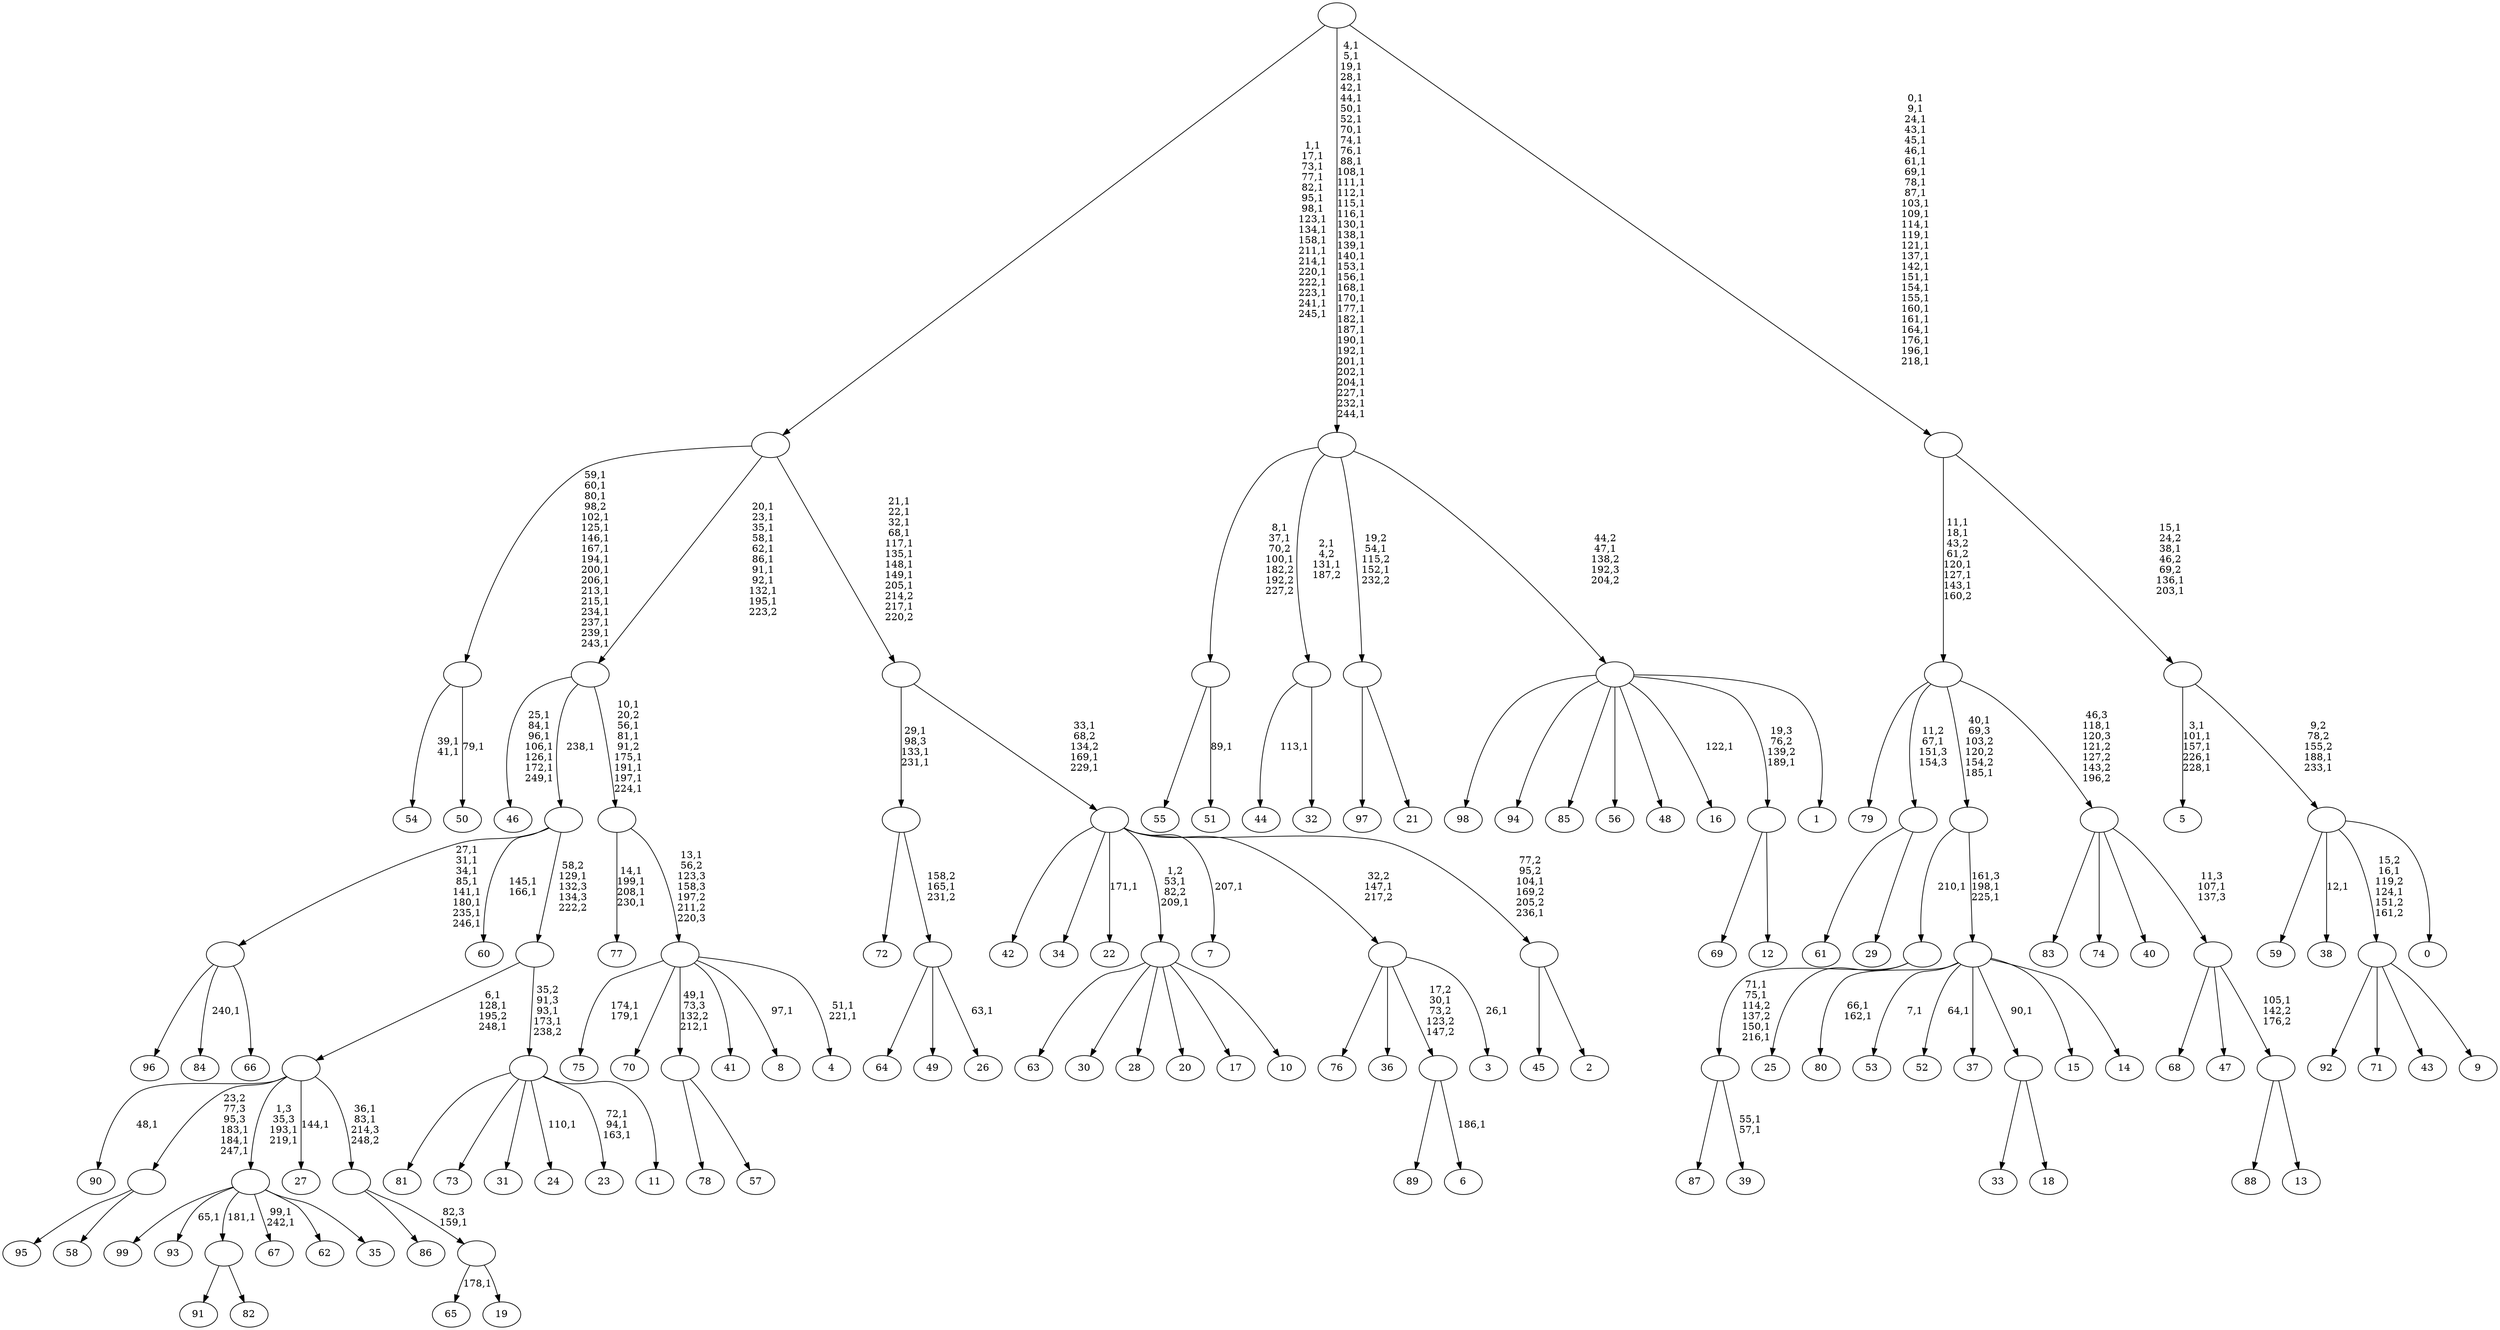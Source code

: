 digraph T {
	350 [label="99"]
	349 [label="98"]
	348 [label="97"]
	347 [label="96"]
	346 [label="95"]
	345 [label="94"]
	344 [label="93"]
	342 [label="92"]
	341 [label="91"]
	340 [label="90"]
	338 [label="89"]
	337 [label="88"]
	336 [label="87"]
	335 [label="86"]
	334 [label="85"]
	333 [label="84"]
	331 [label="83"]
	330 [label="82"]
	329 [label=""]
	328 [label="81"]
	327 [label="80"]
	324 [label="79"]
	323 [label="78"]
	322 [label="77"]
	317 [label="76"]
	316 [label="75"]
	313 [label="74"]
	312 [label="73"]
	311 [label="72"]
	310 [label="71"]
	309 [label="70"]
	308 [label="69"]
	307 [label="68"]
	306 [label="67"]
	303 [label="66"]
	302 [label=""]
	294 [label="65"]
	292 [label="64"]
	291 [label="63"]
	290 [label="62"]
	289 [label="61"]
	288 [label="60"]
	285 [label="59"]
	284 [label="58"]
	283 [label=""]
	280 [label="57"]
	279 [label=""]
	277 [label="56"]
	276 [label="55"]
	275 [label="54"]
	272 [label="53"]
	270 [label="52"]
	268 [label="51"]
	266 [label=""]
	263 [label="50"]
	261 [label=""]
	245 [label="49"]
	244 [label="48"]
	243 [label="47"]
	242 [label="46"]
	234 [label="45"]
	233 [label="44"]
	231 [label="43"]
	230 [label="42"]
	229 [label="41"]
	228 [label="40"]
	227 [label="39"]
	224 [label=""]
	220 [label="38"]
	218 [label="37"]
	217 [label="36"]
	216 [label="35"]
	215 [label=""]
	213 [label="34"]
	212 [label="33"]
	211 [label="32"]
	210 [label=""]
	208 [label="31"]
	207 [label="30"]
	206 [label="29"]
	205 [label=""]
	204 [label="28"]
	203 [label="27"]
	201 [label="26"]
	199 [label=""]
	198 [label=""]
	195 [label="25"]
	194 [label=""]
	193 [label="24"]
	191 [label="23"]
	187 [label="22"]
	185 [label="21"]
	184 [label=""]
	182 [label="20"]
	181 [label="19"]
	180 [label=""]
	179 [label=""]
	177 [label=""]
	174 [label="18"]
	173 [label=""]
	172 [label="17"]
	171 [label="16"]
	169 [label="15"]
	168 [label="14"]
	167 [label=""]
	165 [label=""]
	163 [label="13"]
	162 [label=""]
	161 [label=""]
	160 [label=""]
	159 [label=""]
	154 [label="12"]
	153 [label=""]
	152 [label="11"]
	151 [label=""]
	149 [label=""]
	148 [label=""]
	147 [label="10"]
	146 [label=""]
	144 [label="9"]
	143 [label=""]
	141 [label="8"]
	139 [label="7"]
	137 [label="6"]
	135 [label=""]
	134 [label="5"]
	128 [label="4"]
	125 [label=""]
	124 [label=""]
	117 [label=""]
	107 [label="3"]
	105 [label=""]
	104 [label="2"]
	103 [label=""]
	101 [label=""]
	98 [label=""]
	88 [label=""]
	71 [label="1"]
	70 [label=""]
	69 [label=""]
	33 [label="0"]
	32 [label=""]
	30 [label=""]
	26 [label=""]
	0 [label=""]
	329 -> 341 [label=""]
	329 -> 330 [label=""]
	302 -> 333 [label="240,1"]
	302 -> 347 [label=""]
	302 -> 303 [label=""]
	283 -> 346 [label=""]
	283 -> 284 [label=""]
	279 -> 323 [label=""]
	279 -> 280 [label=""]
	266 -> 268 [label="89,1"]
	266 -> 276 [label=""]
	261 -> 263 [label="79,1"]
	261 -> 275 [label="39,1\n41,1"]
	224 -> 227 [label="55,1\n57,1"]
	224 -> 336 [label=""]
	215 -> 306 [label="99,1\n242,1"]
	215 -> 344 [label="65,1"]
	215 -> 350 [label=""]
	215 -> 329 [label="181,1"]
	215 -> 290 [label=""]
	215 -> 216 [label=""]
	210 -> 233 [label="113,1"]
	210 -> 211 [label=""]
	205 -> 289 [label=""]
	205 -> 206 [label=""]
	199 -> 201 [label="63,1"]
	199 -> 292 [label=""]
	199 -> 245 [label=""]
	198 -> 311 [label=""]
	198 -> 199 [label="158,2\n165,1\n231,2"]
	194 -> 224 [label="71,1\n75,1\n114,2\n137,2\n150,1\n216,1"]
	194 -> 195 [label=""]
	184 -> 348 [label=""]
	184 -> 185 [label=""]
	180 -> 294 [label="178,1"]
	180 -> 181 [label=""]
	179 -> 335 [label=""]
	179 -> 180 [label="82,3\n159,1"]
	177 -> 179 [label="36,1\n83,1\n214,3\n248,2"]
	177 -> 203 [label="144,1"]
	177 -> 215 [label="1,3\n35,3\n193,1\n219,1"]
	177 -> 283 [label="23,2\n77,3\n95,3\n183,1\n184,1\n247,1"]
	177 -> 340 [label="48,1"]
	173 -> 212 [label=""]
	173 -> 174 [label=""]
	167 -> 270 [label="64,1"]
	167 -> 272 [label="7,1"]
	167 -> 327 [label="66,1\n162,1"]
	167 -> 218 [label=""]
	167 -> 173 [label="90,1"]
	167 -> 169 [label=""]
	167 -> 168 [label=""]
	165 -> 167 [label="161,3\n198,1\n225,1"]
	165 -> 194 [label="210,1"]
	162 -> 337 [label=""]
	162 -> 163 [label=""]
	161 -> 307 [label=""]
	161 -> 243 [label=""]
	161 -> 162 [label="105,1\n142,2\n176,2"]
	160 -> 331 [label=""]
	160 -> 313 [label=""]
	160 -> 228 [label=""]
	160 -> 161 [label="11,3\n107,1\n137,3"]
	159 -> 165 [label="40,1\n69,3\n103,2\n120,2\n154,2\n185,1"]
	159 -> 324 [label=""]
	159 -> 205 [label="11,2\n67,1\n151,3\n154,3"]
	159 -> 160 [label="46,3\n118,1\n120,3\n121,2\n127,2\n143,2\n196,2"]
	153 -> 308 [label=""]
	153 -> 154 [label=""]
	151 -> 191 [label="72,1\n94,1\n163,1"]
	151 -> 193 [label="110,1"]
	151 -> 328 [label=""]
	151 -> 312 [label=""]
	151 -> 208 [label=""]
	151 -> 152 [label=""]
	149 -> 151 [label="35,2\n91,3\n93,1\n173,1\n238,2"]
	149 -> 177 [label="6,1\n128,1\n195,2\n248,1"]
	148 -> 288 [label="145,1\n166,1"]
	148 -> 302 [label="27,1\n31,1\n34,1\n85,1\n141,1\n180,1\n235,1\n246,1"]
	148 -> 149 [label="58,2\n129,1\n132,3\n134,3\n222,2"]
	146 -> 291 [label=""]
	146 -> 207 [label=""]
	146 -> 204 [label=""]
	146 -> 182 [label=""]
	146 -> 172 [label=""]
	146 -> 147 [label=""]
	143 -> 342 [label=""]
	143 -> 310 [label=""]
	143 -> 231 [label=""]
	143 -> 144 [label=""]
	135 -> 137 [label="186,1"]
	135 -> 338 [label=""]
	125 -> 128 [label="51,1\n221,1"]
	125 -> 141 [label="97,1"]
	125 -> 279 [label="49,1\n73,3\n132,2\n212,1"]
	125 -> 316 [label="174,1\n179,1"]
	125 -> 309 [label=""]
	125 -> 229 [label=""]
	124 -> 322 [label="14,1\n199,1\n208,1\n230,1"]
	124 -> 125 [label="13,1\n56,2\n123,3\n158,3\n197,2\n211,2\n220,3"]
	117 -> 124 [label="10,1\n20,2\n56,1\n81,1\n91,2\n175,1\n191,1\n197,1\n224,1"]
	117 -> 242 [label="25,1\n84,1\n96,1\n106,1\n126,1\n172,1\n249,1"]
	117 -> 148 [label="238,1"]
	105 -> 107 [label="26,1"]
	105 -> 317 [label=""]
	105 -> 217 [label=""]
	105 -> 135 [label="17,2\n30,1\n73,2\n123,2\n147,2"]
	103 -> 234 [label=""]
	103 -> 104 [label=""]
	101 -> 103 [label="77,2\n95,2\n104,1\n169,2\n205,2\n236,1"]
	101 -> 139 [label="207,1"]
	101 -> 146 [label="1,2\n53,1\n82,2\n209,1"]
	101 -> 187 [label="171,1"]
	101 -> 230 [label=""]
	101 -> 213 [label=""]
	101 -> 105 [label="32,2\n147,1\n217,2"]
	98 -> 101 [label="33,1\n68,2\n134,2\n169,1\n229,1"]
	98 -> 198 [label="29,1\n98,3\n133,1\n231,1"]
	88 -> 98 [label="21,1\n22,1\n32,1\n68,1\n117,1\n135,1\n148,1\n149,1\n205,1\n214,2\n217,1\n220,2"]
	88 -> 117 [label="20,1\n23,1\n35,1\n58,1\n62,1\n86,1\n91,1\n92,1\n132,1\n195,1\n223,2"]
	88 -> 261 [label="59,1\n60,1\n80,1\n98,2\n102,1\n125,1\n146,1\n167,1\n194,1\n200,1\n206,1\n213,1\n215,1\n234,1\n237,1\n239,1\n243,1"]
	70 -> 171 [label="122,1"]
	70 -> 349 [label=""]
	70 -> 345 [label=""]
	70 -> 334 [label=""]
	70 -> 277 [label=""]
	70 -> 244 [label=""]
	70 -> 153 [label="19,3\n76,2\n139,2\n189,1"]
	70 -> 71 [label=""]
	69 -> 184 [label="19,2\n54,1\n115,2\n152,1\n232,2"]
	69 -> 210 [label="2,1\n4,2\n131,1\n187,2"]
	69 -> 266 [label="8,1\n37,1\n70,2\n100,1\n182,2\n192,2\n227,2"]
	69 -> 70 [label="44,2\n47,1\n138,2\n192,3\n204,2"]
	32 -> 143 [label="15,2\n16,1\n119,2\n124,1\n151,2\n161,2"]
	32 -> 220 [label="12,1"]
	32 -> 285 [label=""]
	32 -> 33 [label=""]
	30 -> 32 [label="9,2\n78,2\n155,2\n188,1\n233,1"]
	30 -> 134 [label="3,1\n101,1\n157,1\n226,1\n228,1"]
	26 -> 30 [label="15,1\n24,2\n38,1\n46,2\n69,2\n136,1\n203,1"]
	26 -> 159 [label="11,1\n18,1\n43,2\n61,2\n120,1\n127,1\n143,1\n160,2"]
	0 -> 26 [label="0,1\n9,1\n24,1\n43,1\n45,1\n46,1\n61,1\n69,1\n78,1\n87,1\n103,1\n109,1\n114,1\n119,1\n121,1\n137,1\n142,1\n151,1\n154,1\n155,1\n160,1\n161,1\n164,1\n176,1\n196,1\n218,1"]
	0 -> 69 [label="4,1\n5,1\n19,1\n28,1\n42,1\n44,1\n50,1\n52,1\n70,1\n74,1\n76,1\n88,1\n108,1\n111,1\n112,1\n115,1\n116,1\n130,1\n138,1\n139,1\n140,1\n153,1\n156,1\n168,1\n170,1\n177,1\n182,1\n187,1\n190,1\n192,1\n201,1\n202,1\n204,1\n227,1\n232,1\n244,1"]
	0 -> 88 [label="1,1\n17,1\n73,1\n77,1\n82,1\n95,1\n98,1\n123,1\n134,1\n158,1\n211,1\n214,1\n220,1\n222,1\n223,1\n241,1\n245,1"]
}
